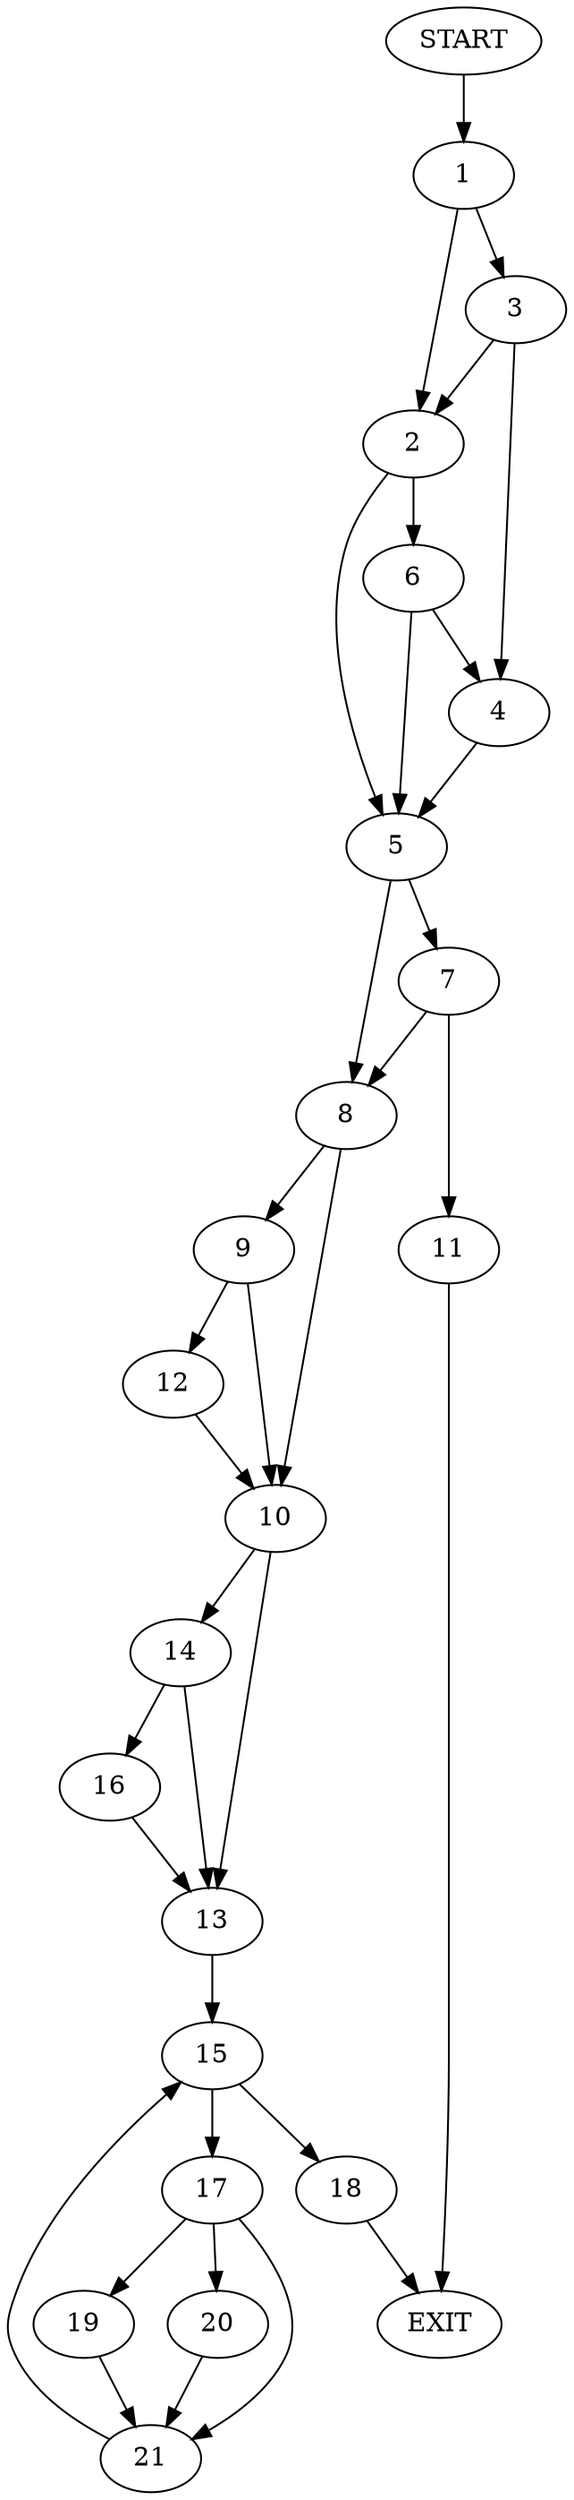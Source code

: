 digraph {
0 [label="START"]
22 [label="EXIT"]
0 -> 1
1 -> 2
1 -> 3
3 -> 2
3 -> 4
2 -> 5
2 -> 6
4 -> 5
5 -> 7
5 -> 8
6 -> 4
6 -> 5
8 -> 9
8 -> 10
7 -> 11
7 -> 8
11 -> 22
9 -> 10
9 -> 12
10 -> 13
10 -> 14
12 -> 10
13 -> 15
14 -> 16
14 -> 13
16 -> 13
15 -> 17
15 -> 18
17 -> 19
17 -> 20
17 -> 21
18 -> 22
21 -> 15
19 -> 21
20 -> 21
}
